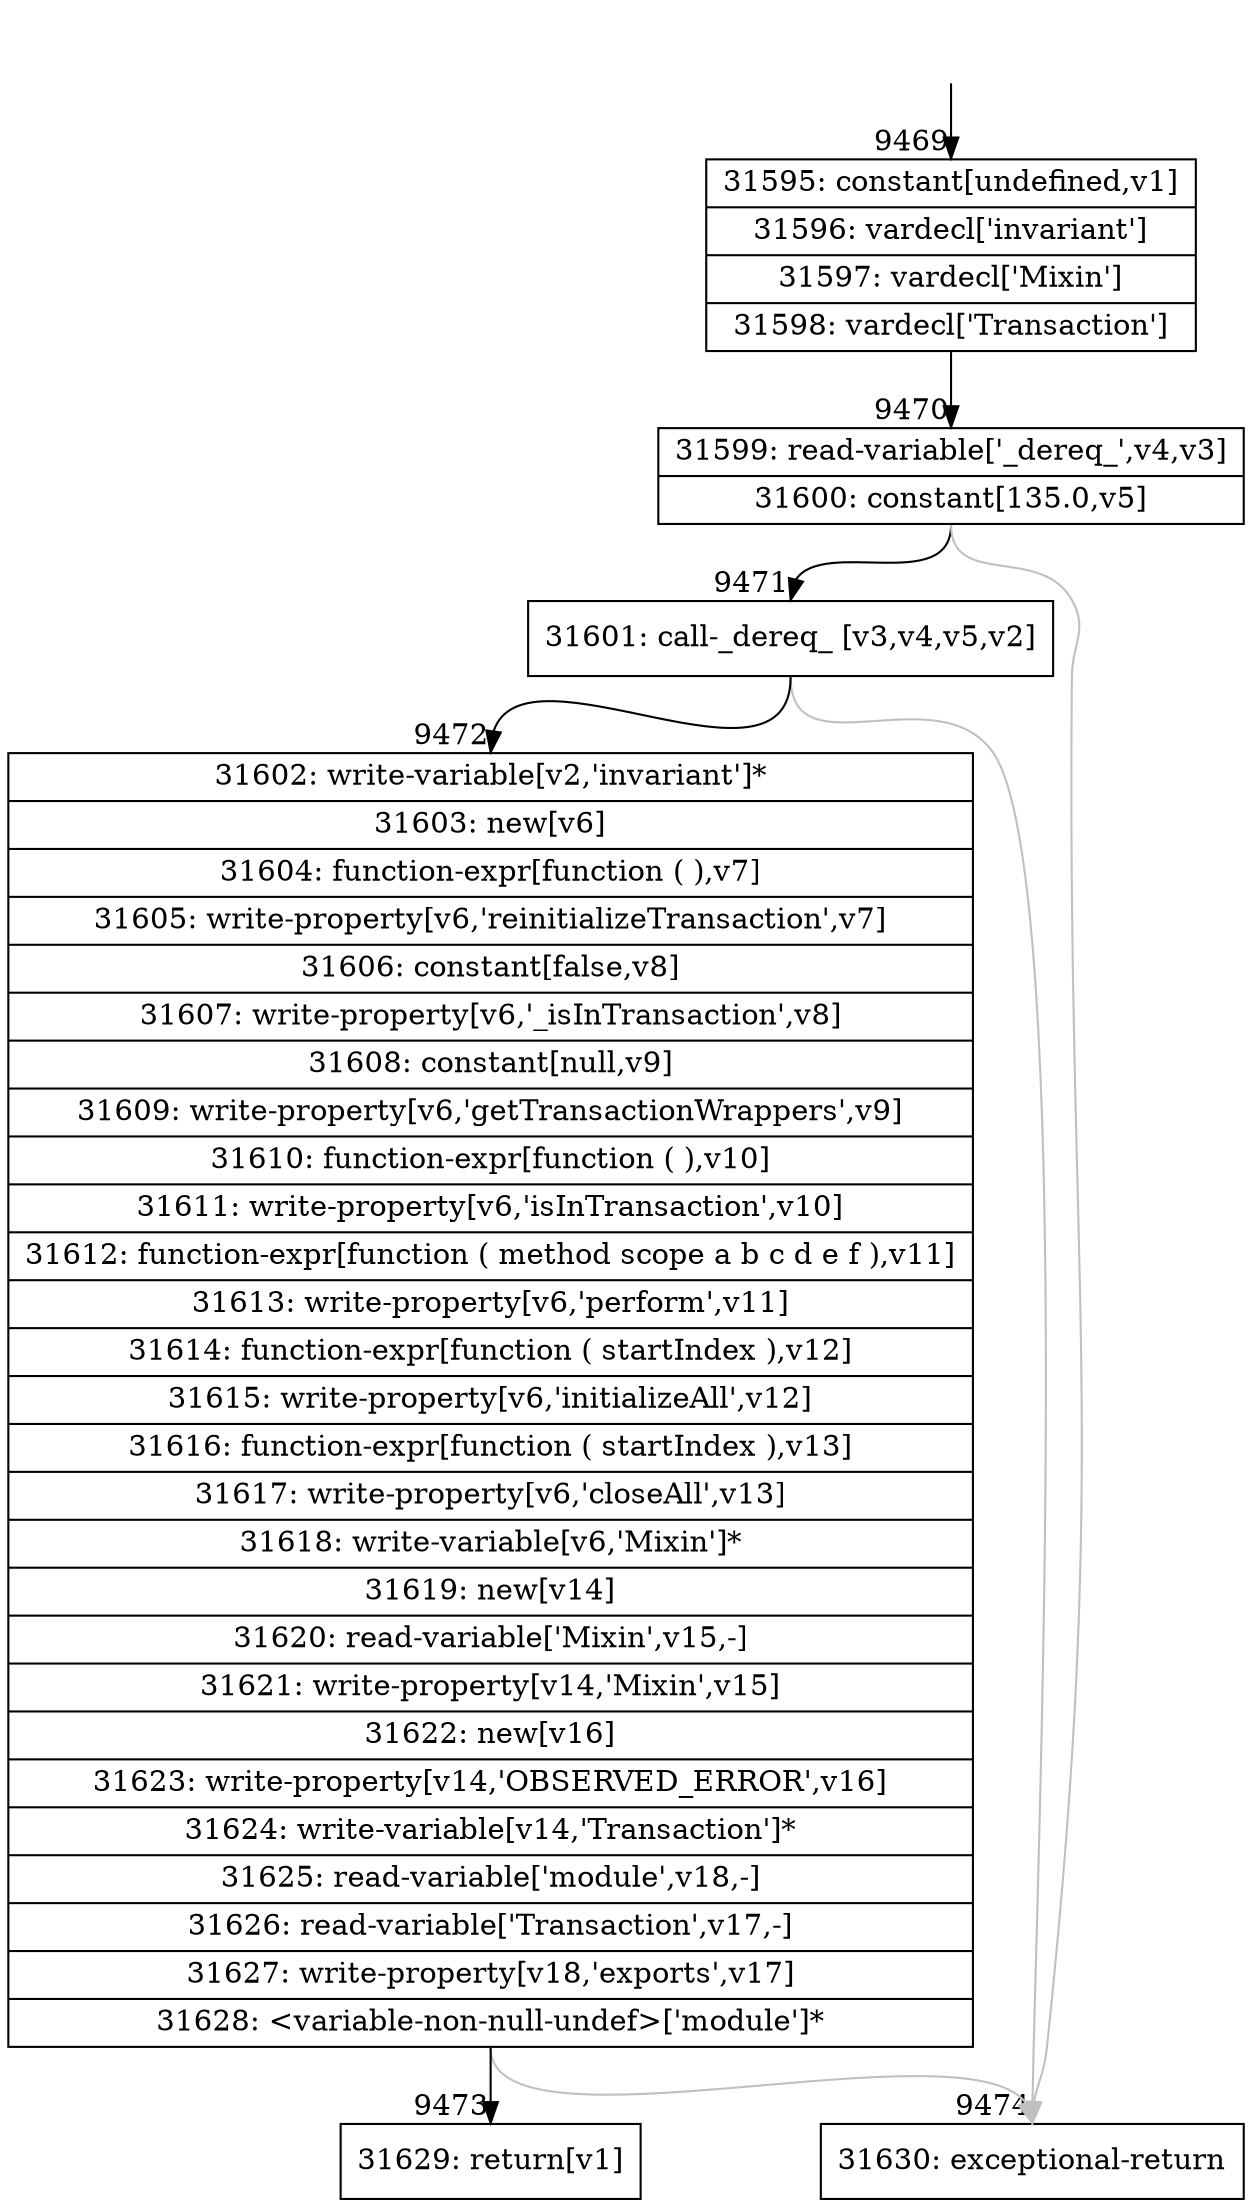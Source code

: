 digraph {
rankdir="TD"
BB_entry687[shape=none,label=""];
BB_entry687 -> BB9469 [tailport=s, headport=n, headlabel="    9469"]
BB9469 [shape=record label="{31595: constant[undefined,v1]|31596: vardecl['invariant']|31597: vardecl['Mixin']|31598: vardecl['Transaction']}" ] 
BB9469 -> BB9470 [tailport=s, headport=n, headlabel="      9470"]
BB9470 [shape=record label="{31599: read-variable['_dereq_',v4,v3]|31600: constant[135.0,v5]}" ] 
BB9470 -> BB9471 [tailport=s, headport=n, headlabel="      9471"]
BB9470 -> BB9474 [tailport=s, headport=n, color=gray, headlabel="      9474"]
BB9471 [shape=record label="{31601: call-_dereq_ [v3,v4,v5,v2]}" ] 
BB9471 -> BB9472 [tailport=s, headport=n, headlabel="      9472"]
BB9471 -> BB9474 [tailport=s, headport=n, color=gray]
BB9472 [shape=record label="{31602: write-variable[v2,'invariant']*|31603: new[v6]|31604: function-expr[function ( ),v7]|31605: write-property[v6,'reinitializeTransaction',v7]|31606: constant[false,v8]|31607: write-property[v6,'_isInTransaction',v8]|31608: constant[null,v9]|31609: write-property[v6,'getTransactionWrappers',v9]|31610: function-expr[function ( ),v10]|31611: write-property[v6,'isInTransaction',v10]|31612: function-expr[function ( method scope a b c d e f ),v11]|31613: write-property[v6,'perform',v11]|31614: function-expr[function ( startIndex ),v12]|31615: write-property[v6,'initializeAll',v12]|31616: function-expr[function ( startIndex ),v13]|31617: write-property[v6,'closeAll',v13]|31618: write-variable[v6,'Mixin']*|31619: new[v14]|31620: read-variable['Mixin',v15,-]|31621: write-property[v14,'Mixin',v15]|31622: new[v16]|31623: write-property[v14,'OBSERVED_ERROR',v16]|31624: write-variable[v14,'Transaction']*|31625: read-variable['module',v18,-]|31626: read-variable['Transaction',v17,-]|31627: write-property[v18,'exports',v17]|31628: \<variable-non-null-undef\>['module']*}" ] 
BB9472 -> BB9473 [tailport=s, headport=n, headlabel="      9473"]
BB9472 -> BB9474 [tailport=s, headport=n, color=gray]
BB9473 [shape=record label="{31629: return[v1]}" ] 
BB9474 [shape=record label="{31630: exceptional-return}" ] 
//#$~ 16786
}
